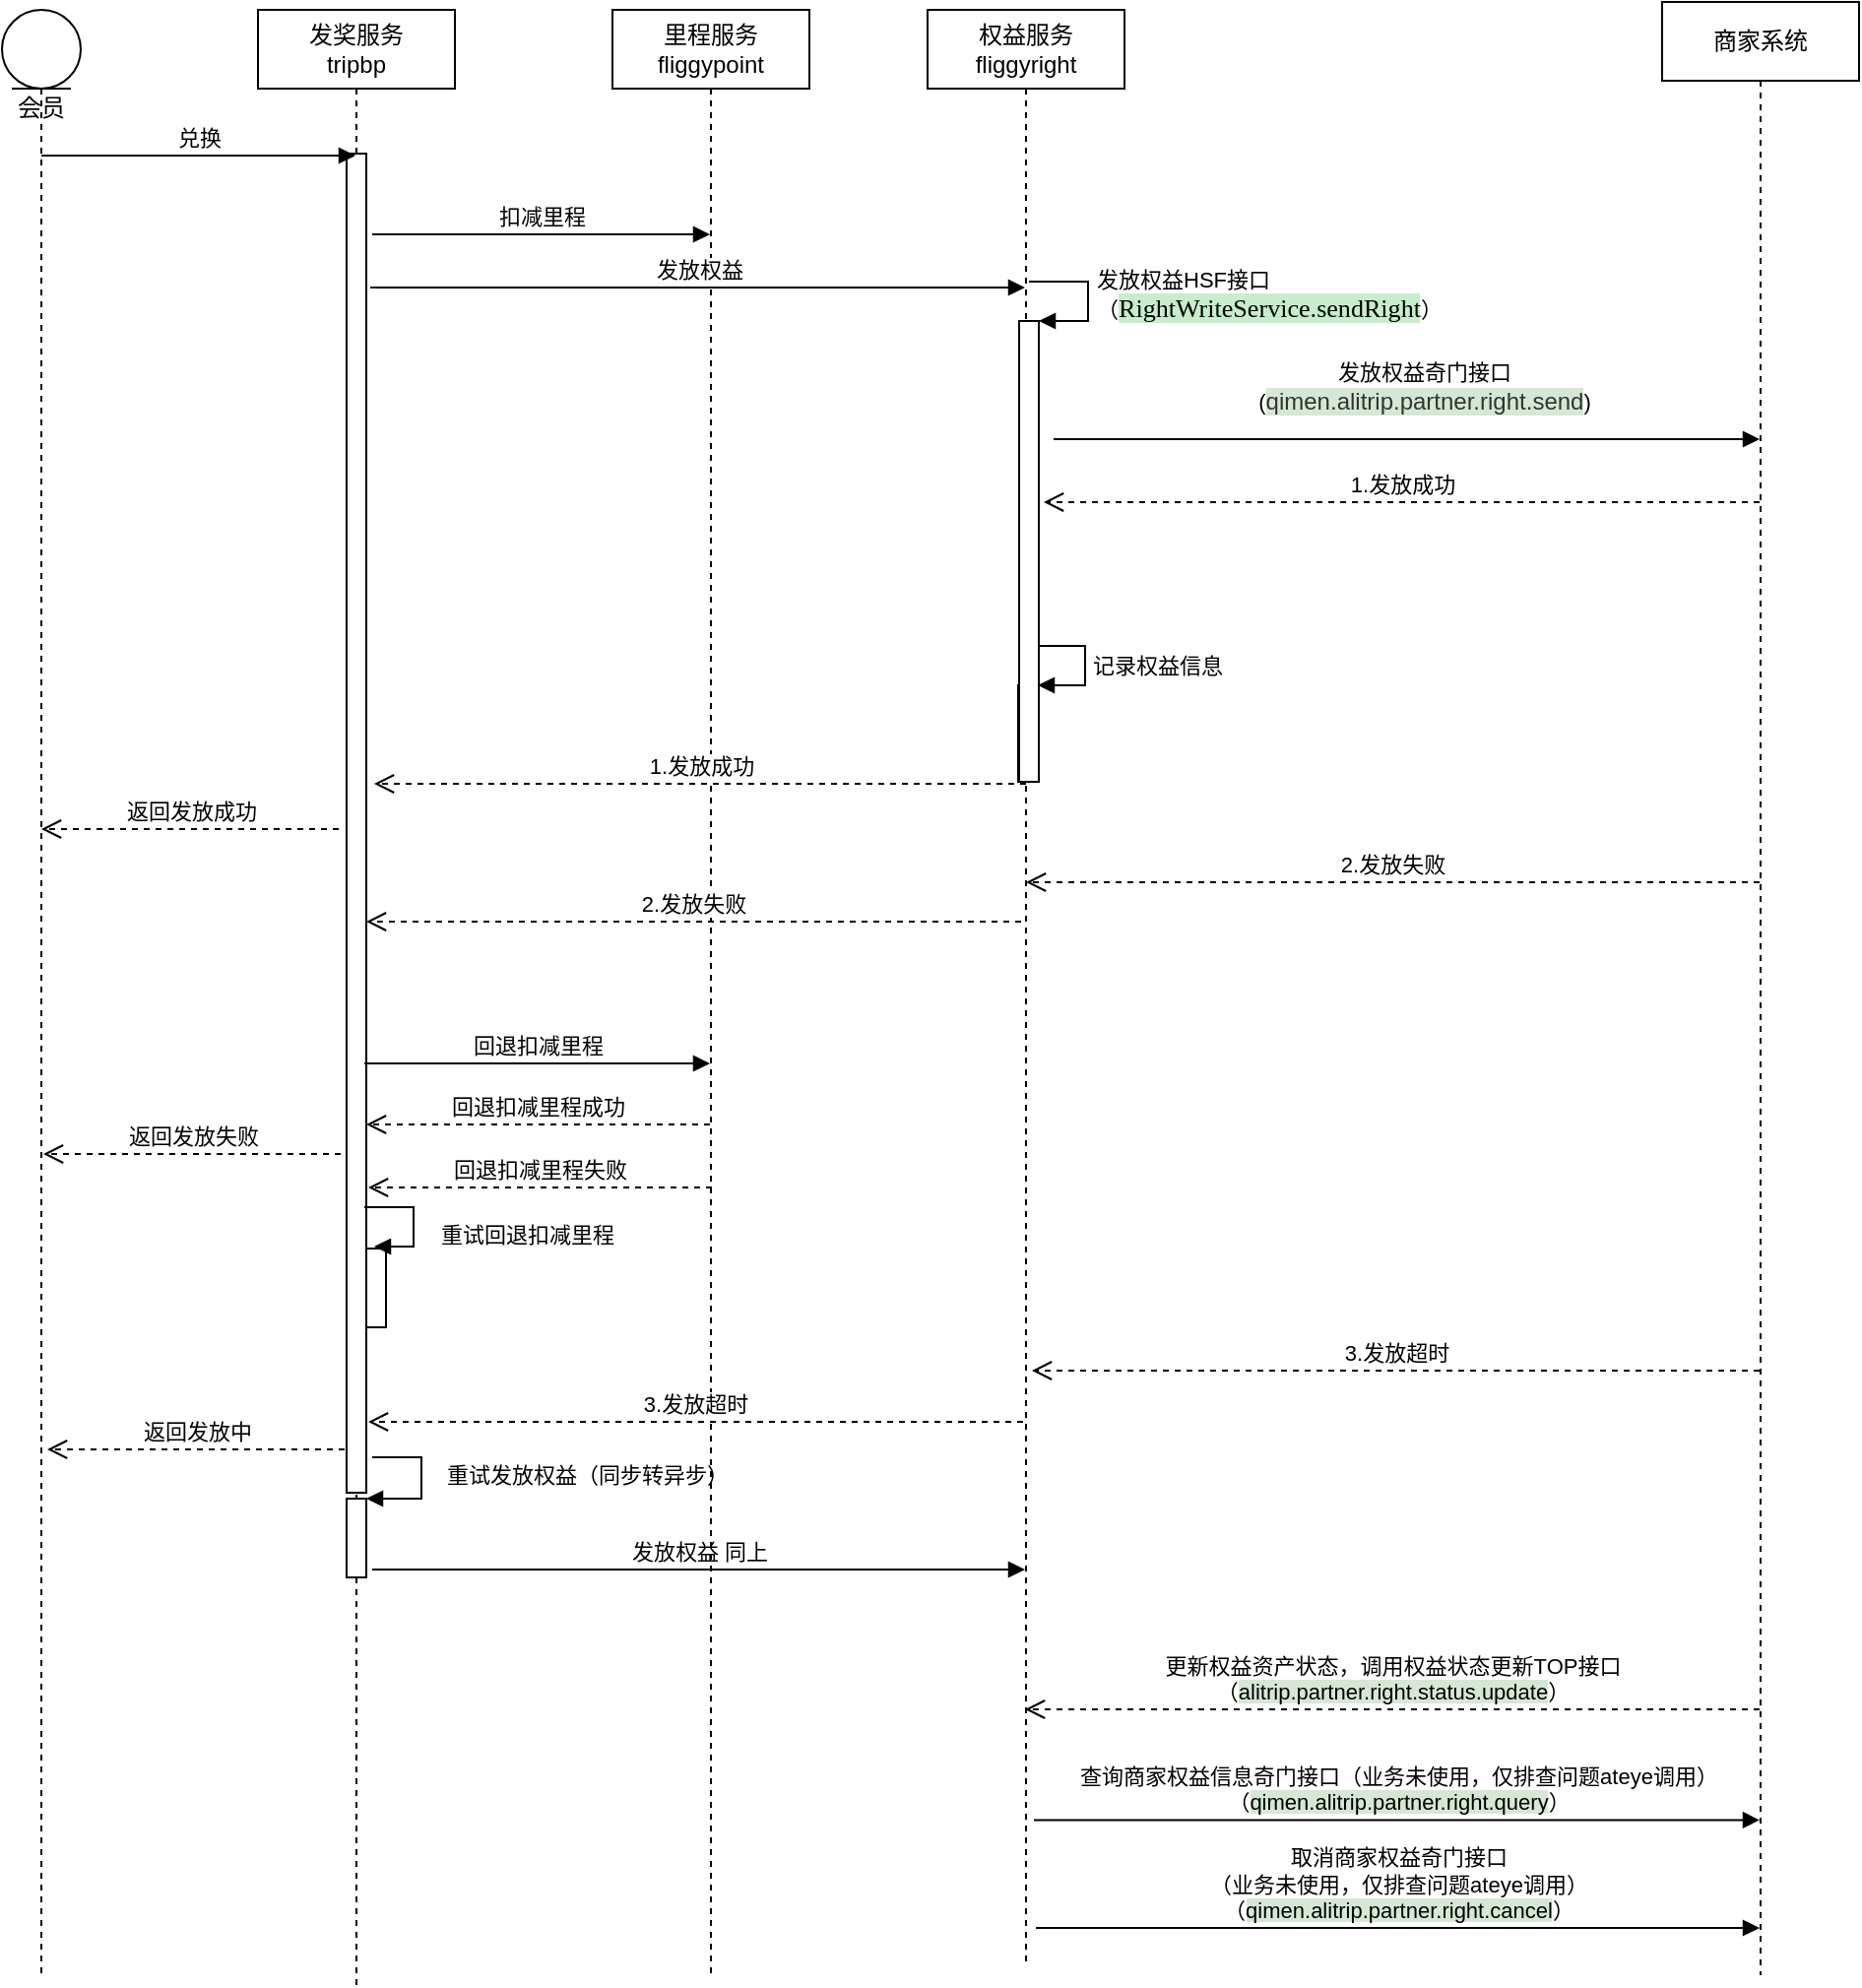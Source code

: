 <mxfile version="14.4.9" type="github">
  <diagram id="kgpKYQtTHZ0yAKxKKP6v" name="里程兑换权益">
    <mxGraphModel dx="1156" dy="591" grid="0" gridSize="10" guides="1" tooltips="1" connect="1" arrows="1" fold="1" page="1" pageScale="1" pageWidth="850" pageHeight="1100" math="0" shadow="0">
      <root>
        <mxCell id="0" />
        <mxCell id="1" parent="0" />
        <mxCell id="FH1td1RMcZ_clcuvKmDr-2" value="发奖服务&lt;br&gt;tripbp" style="shape=umlLifeline;perimeter=lifelinePerimeter;whiteSpace=wrap;html=1;container=1;collapsible=0;recursiveResize=0;outlineConnect=0;" vertex="1" parent="1">
          <mxGeometry x="179" y="96" width="100" height="1003" as="geometry" />
        </mxCell>
        <mxCell id="FH1td1RMcZ_clcuvKmDr-3" value="" style="html=1;points=[];perimeter=orthogonalPerimeter;" vertex="1" parent="FH1td1RMcZ_clcuvKmDr-2">
          <mxGeometry x="45" y="73" width="10" height="680" as="geometry" />
        </mxCell>
        <mxCell id="FH1td1RMcZ_clcuvKmDr-4" value="回退扣减里程成功" style="html=1;verticalAlign=bottom;endArrow=open;dashed=1;endSize=8;" edge="1" parent="FH1td1RMcZ_clcuvKmDr-2">
          <mxGeometry relative="1" as="geometry">
            <mxPoint x="229.5" y="566" as="sourcePoint" />
            <mxPoint x="55" y="566" as="targetPoint" />
          </mxGeometry>
        </mxCell>
        <mxCell id="FH1td1RMcZ_clcuvKmDr-5" value="" style="html=1;points=[];perimeter=orthogonalPerimeter;" vertex="1" parent="FH1td1RMcZ_clcuvKmDr-2">
          <mxGeometry x="55" y="629" width="10" height="40" as="geometry" />
        </mxCell>
        <mxCell id="FH1td1RMcZ_clcuvKmDr-6" value="重试回退扣减里程" style="edgeStyle=orthogonalEdgeStyle;html=1;align=left;spacingLeft=2;endArrow=block;rounded=0;entryX=1;entryY=0;" edge="1" parent="FH1td1RMcZ_clcuvKmDr-2">
          <mxGeometry x="0.2" y="10" relative="1" as="geometry">
            <mxPoint x="54" y="608" as="sourcePoint" />
            <Array as="points">
              <mxPoint x="79" y="608" />
            </Array>
            <mxPoint x="59" y="628" as="targetPoint" />
            <mxPoint as="offset" />
          </mxGeometry>
        </mxCell>
        <mxCell id="FH1td1RMcZ_clcuvKmDr-7" value="" style="html=1;points=[];perimeter=orthogonalPerimeter;" vertex="1" parent="FH1td1RMcZ_clcuvKmDr-2">
          <mxGeometry x="45" y="756" width="10" height="40" as="geometry" />
        </mxCell>
        <mxCell id="FH1td1RMcZ_clcuvKmDr-8" value="重试发放权益（同步转异步）" style="edgeStyle=orthogonalEdgeStyle;html=1;align=left;spacingLeft=2;endArrow=block;rounded=0;entryX=1;entryY=0;" edge="1" parent="FH1td1RMcZ_clcuvKmDr-2" target="FH1td1RMcZ_clcuvKmDr-7">
          <mxGeometry x="-0.077" y="9" relative="1" as="geometry">
            <mxPoint x="58" y="735" as="sourcePoint" />
            <Array as="points">
              <mxPoint x="83" y="735" />
            </Array>
            <mxPoint as="offset" />
          </mxGeometry>
        </mxCell>
        <mxCell id="oEU1MkFUp87RmnOmF4eI-3" value="发放权益 同上" style="html=1;verticalAlign=bottom;endArrow=block;" edge="1" parent="FH1td1RMcZ_clcuvKmDr-2" target="FH1td1RMcZ_clcuvKmDr-14">
          <mxGeometry width="80" relative="1" as="geometry">
            <mxPoint x="58" y="792" as="sourcePoint" />
            <mxPoint x="138" y="792" as="targetPoint" />
          </mxGeometry>
        </mxCell>
        <mxCell id="oEU1MkFUp87RmnOmF4eI-4" value="更新权益资产状态，调用权益状态更新TOP接口&lt;br&gt;（&lt;span style=&quot;background-color: rgb(213 , 232 , 212)&quot;&gt;&lt;span class=&quot;ne-text&quot;&gt;alitrip.partner.right.&lt;/span&gt;&lt;span class=&quot;ne-text&quot;&gt;status.&lt;/span&gt;&lt;span class=&quot;ne-text&quot;&gt;update&lt;/span&gt;&lt;/span&gt;）" style="html=1;verticalAlign=bottom;endArrow=open;dashed=1;endSize=8;" edge="1" parent="FH1td1RMcZ_clcuvKmDr-2" source="FH1td1RMcZ_clcuvKmDr-19">
          <mxGeometry relative="1" as="geometry">
            <mxPoint x="723.5" y="863" as="sourcePoint" />
            <mxPoint x="389.5" y="863" as="targetPoint" />
          </mxGeometry>
        </mxCell>
        <mxCell id="FH1td1RMcZ_clcuvKmDr-9" value="会员" style="shape=umlLifeline;participant=umlEntity;perimeter=lifelinePerimeter;whiteSpace=wrap;html=1;container=1;collapsible=0;recursiveResize=0;verticalAlign=top;spacingTop=36;outlineConnect=0;" vertex="1" parent="1">
          <mxGeometry x="49" y="96" width="40" height="999" as="geometry" />
        </mxCell>
        <mxCell id="FH1td1RMcZ_clcuvKmDr-10" value="兑换" style="html=1;verticalAlign=bottom;endArrow=block;" edge="1" parent="FH1td1RMcZ_clcuvKmDr-9">
          <mxGeometry width="80" relative="1" as="geometry">
            <mxPoint x="20" y="74" as="sourcePoint" />
            <mxPoint x="179.5" y="74" as="targetPoint" />
          </mxGeometry>
        </mxCell>
        <mxCell id="FH1td1RMcZ_clcuvKmDr-11" value="返回发放成功" style="html=1;verticalAlign=bottom;endArrow=open;dashed=1;endSize=8;" edge="1" parent="FH1td1RMcZ_clcuvKmDr-9">
          <mxGeometry relative="1" as="geometry">
            <mxPoint x="171" y="416" as="sourcePoint" />
            <mxPoint x="20" y="416" as="targetPoint" />
          </mxGeometry>
        </mxCell>
        <mxCell id="FH1td1RMcZ_clcuvKmDr-12" value="里程服务 fliggypoint" style="shape=umlLifeline;perimeter=lifelinePerimeter;whiteSpace=wrap;html=1;container=1;collapsible=0;recursiveResize=0;outlineConnect=0;" vertex="1" parent="1">
          <mxGeometry x="359" y="96" width="100" height="998" as="geometry" />
        </mxCell>
        <mxCell id="FH1td1RMcZ_clcuvKmDr-13" value="扣减里程" style="html=1;verticalAlign=bottom;endArrow=block;" edge="1" parent="1">
          <mxGeometry width="80" relative="1" as="geometry">
            <mxPoint x="237" y="210" as="sourcePoint" />
            <mxPoint x="408.5" y="210" as="targetPoint" />
          </mxGeometry>
        </mxCell>
        <mxCell id="FH1td1RMcZ_clcuvKmDr-14" value="权益服务 fliggyright" style="shape=umlLifeline;perimeter=lifelinePerimeter;whiteSpace=wrap;html=1;container=1;collapsible=0;recursiveResize=0;outlineConnect=0;" vertex="1" parent="1">
          <mxGeometry x="519" y="96" width="100" height="994" as="geometry" />
        </mxCell>
        <mxCell id="FH1td1RMcZ_clcuvKmDr-16" value="" style="html=1;points=[];perimeter=orthogonalPerimeter;" vertex="1" parent="FH1td1RMcZ_clcuvKmDr-14">
          <mxGeometry x="46" y="343" width="10" height="49" as="geometry" />
        </mxCell>
        <mxCell id="FH1td1RMcZ_clcuvKmDr-17" value="记录权益信息" style="edgeStyle=orthogonalEdgeStyle;html=1;align=left;spacingLeft=2;endArrow=block;rounded=0;entryX=1;entryY=0;" edge="1" parent="FH1td1RMcZ_clcuvKmDr-14" target="FH1td1RMcZ_clcuvKmDr-16">
          <mxGeometry relative="1" as="geometry">
            <mxPoint x="55" y="323" as="sourcePoint" />
            <Array as="points">
              <mxPoint x="80" y="323" />
            </Array>
          </mxGeometry>
        </mxCell>
        <mxCell id="oEU1MkFUp87RmnOmF4eI-1" value="" style="html=1;points=[];perimeter=orthogonalPerimeter;" vertex="1" parent="FH1td1RMcZ_clcuvKmDr-14">
          <mxGeometry x="46.5" y="158" width="10" height="234" as="geometry" />
        </mxCell>
        <mxCell id="oEU1MkFUp87RmnOmF4eI-2" value="发放权益HSF接口&lt;br&gt;（&lt;span style=&quot;background-color: rgb(199 , 237 , 204) ; font-family: &amp;#34;menlo&amp;#34; ; font-size: 9.8pt&quot;&gt;RightWriteService.&lt;/span&gt;&lt;span style=&quot;background-color: rgb(199 , 237 , 204) ; font-family: &amp;#34;menlo&amp;#34; ; font-size: 9.8pt&quot;&gt;sendRight&lt;/span&gt;）" style="edgeStyle=orthogonalEdgeStyle;html=1;align=left;spacingLeft=2;endArrow=block;rounded=0;entryX=1;entryY=0;" edge="1" target="oEU1MkFUp87RmnOmF4eI-1" parent="FH1td1RMcZ_clcuvKmDr-14">
          <mxGeometry relative="1" as="geometry">
            <mxPoint x="51.5" y="137.998" as="sourcePoint" />
            <Array as="points">
              <mxPoint x="81.5" y="137.998" />
            </Array>
          </mxGeometry>
        </mxCell>
        <mxCell id="oEU1MkFUp87RmnOmF4eI-7" value="&lt;div class=&quot;lake-content&quot;&gt;&lt;span class=&quot;ne-text&quot;&gt;取消商家权益奇门接口&lt;/span&gt;&lt;/div&gt;（业务未使用，仅排查问题ateye调用）&lt;div class=&quot;lake-content&quot;&gt;&lt;span class=&quot;ne-text&quot;&gt;（&lt;/span&gt;&lt;span style=&quot;background-color: rgb(213 , 232 , 212)&quot;&gt;qimen.alitrip.partner.right.cancel&lt;/span&gt;）&lt;/div&gt;" style="html=1;verticalAlign=bottom;endArrow=block;" edge="1" parent="FH1td1RMcZ_clcuvKmDr-14" target="FH1td1RMcZ_clcuvKmDr-19">
          <mxGeometry width="80" relative="1" as="geometry">
            <mxPoint x="55" y="974" as="sourcePoint" />
            <mxPoint x="383.5" y="974" as="targetPoint" />
          </mxGeometry>
        </mxCell>
        <mxCell id="FH1td1RMcZ_clcuvKmDr-18" value="发放权益" style="html=1;verticalAlign=bottom;endArrow=block;exitX=1;exitY=0.319;exitDx=0;exitDy=0;exitPerimeter=0;" edge="1" parent="1" target="FH1td1RMcZ_clcuvKmDr-14">
          <mxGeometry width="80" relative="1" as="geometry">
            <mxPoint x="236" y="236.998" as="sourcePoint" />
            <mxPoint x="570.5" y="236.998" as="targetPoint" />
          </mxGeometry>
        </mxCell>
        <mxCell id="FH1td1RMcZ_clcuvKmDr-19" value="商家系统" style="shape=umlLifeline;perimeter=lifelinePerimeter;whiteSpace=wrap;html=1;container=1;collapsible=0;recursiveResize=0;outlineConnect=0;" vertex="1" parent="1">
          <mxGeometry x="892" y="92" width="100" height="1002" as="geometry" />
        </mxCell>
        <mxCell id="FH1td1RMcZ_clcuvKmDr-20" value="发放权益奇门接口&lt;br&gt;(&lt;span style=&quot;color: rgb(51 , 51 , 51) ; font-family: &amp;#34;tahoma&amp;#34; , &amp;#34;microsoft yahei&amp;#34; , &amp;#34;simsun&amp;#34; , sans-serif ; font-size: 12px ; background-color: rgb(213 , 232 , 212)&quot;&gt;qimen.alitrip.partner.right.send&lt;/span&gt;)" style="html=1;verticalAlign=bottom;endArrow=block;" edge="1" parent="1" target="FH1td1RMcZ_clcuvKmDr-19">
          <mxGeometry x="0.047" y="10" width="80" relative="1" as="geometry">
            <mxPoint x="583" y="314" as="sourcePoint" />
            <mxPoint x="753" y="314" as="targetPoint" />
            <mxPoint as="offset" />
          </mxGeometry>
        </mxCell>
        <mxCell id="FH1td1RMcZ_clcuvKmDr-21" value="1.发放成功" style="html=1;verticalAlign=bottom;endArrow=open;dashed=1;endSize=8;" edge="1" parent="1">
          <mxGeometry relative="1" as="geometry">
            <mxPoint x="569" y="489" as="sourcePoint" />
            <mxPoint x="238" y="489" as="targetPoint" />
          </mxGeometry>
        </mxCell>
        <mxCell id="FH1td1RMcZ_clcuvKmDr-22" value="2.发放失败" style="html=1;verticalAlign=bottom;endArrow=open;dashed=1;endSize=8;" edge="1" parent="1" source="FH1td1RMcZ_clcuvKmDr-19">
          <mxGeometry relative="1" as="geometry">
            <mxPoint x="738.5" y="539" as="sourcePoint" />
            <mxPoint x="569" y="539" as="targetPoint" />
          </mxGeometry>
        </mxCell>
        <mxCell id="FH1td1RMcZ_clcuvKmDr-23" value="3.发放超时" style="html=1;verticalAlign=bottom;endArrow=open;dashed=1;endSize=8;" edge="1" parent="1" source="FH1td1RMcZ_clcuvKmDr-19">
          <mxGeometry relative="1" as="geometry">
            <mxPoint x="741.5" y="787" as="sourcePoint" />
            <mxPoint x="572" y="787" as="targetPoint" />
          </mxGeometry>
        </mxCell>
        <mxCell id="FH1td1RMcZ_clcuvKmDr-24" value="2.发放失败" style="html=1;verticalAlign=bottom;endArrow=open;dashed=1;endSize=8;" edge="1" parent="1">
          <mxGeometry relative="1" as="geometry">
            <mxPoint x="566.5" y="559" as="sourcePoint" />
            <mxPoint x="234" y="559" as="targetPoint" />
          </mxGeometry>
        </mxCell>
        <mxCell id="FH1td1RMcZ_clcuvKmDr-25" value="回退扣减里程" style="html=1;verticalAlign=bottom;endArrow=block;" edge="1" parent="1">
          <mxGeometry width="80" relative="1" as="geometry">
            <mxPoint x="233" y="631" as="sourcePoint" />
            <mxPoint x="408.5" y="631" as="targetPoint" />
          </mxGeometry>
        </mxCell>
        <mxCell id="FH1td1RMcZ_clcuvKmDr-26" value="返回发放失败" style="html=1;verticalAlign=bottom;endArrow=open;dashed=1;endSize=8;" edge="1" parent="1">
          <mxGeometry relative="1" as="geometry">
            <mxPoint x="221" y="677" as="sourcePoint" />
            <mxPoint x="70" y="677" as="targetPoint" />
          </mxGeometry>
        </mxCell>
        <mxCell id="FH1td1RMcZ_clcuvKmDr-27" value="回退扣减里程失败" style="html=1;verticalAlign=bottom;endArrow=open;dashed=1;endSize=8;" edge="1" parent="1">
          <mxGeometry relative="1" as="geometry">
            <mxPoint x="409.5" y="694" as="sourcePoint" />
            <mxPoint x="235" y="694" as="targetPoint" />
          </mxGeometry>
        </mxCell>
        <mxCell id="FH1td1RMcZ_clcuvKmDr-28" value="3.发放超时" style="html=1;verticalAlign=bottom;endArrow=open;dashed=1;endSize=8;" edge="1" parent="1">
          <mxGeometry relative="1" as="geometry">
            <mxPoint x="567.5" y="813" as="sourcePoint" />
            <mxPoint x="235" y="813" as="targetPoint" />
          </mxGeometry>
        </mxCell>
        <mxCell id="FH1td1RMcZ_clcuvKmDr-29" value="返回发放中" style="html=1;verticalAlign=bottom;endArrow=open;dashed=1;endSize=8;" edge="1" parent="1">
          <mxGeometry relative="1" as="geometry">
            <mxPoint x="223" y="827" as="sourcePoint" />
            <mxPoint x="72" y="827" as="targetPoint" />
          </mxGeometry>
        </mxCell>
        <mxCell id="FH1td1RMcZ_clcuvKmDr-15" value="1.发放成功" style="html=1;verticalAlign=bottom;endArrow=open;dashed=1;endSize=8;" edge="1" parent="1" source="FH1td1RMcZ_clcuvKmDr-19">
          <mxGeometry relative="1" as="geometry">
            <mxPoint x="747.5" y="346" as="sourcePoint" />
            <mxPoint x="578" y="346" as="targetPoint" />
          </mxGeometry>
        </mxCell>
        <mxCell id="oEU1MkFUp87RmnOmF4eI-5" value="&lt;div class=&quot;lake-content&quot;&gt;&lt;span class=&quot;ne-text&quot;&gt;查询商家权益信息奇门接口（业务未使用，仅排查问题ateye调用）&lt;/span&gt;&lt;/div&gt;&lt;div class=&quot;lake-content&quot;&gt;&lt;span class=&quot;ne-text&quot;&gt;（&lt;/span&gt;&lt;span style=&quot;background-color: rgb(213 , 232 , 212)&quot;&gt;qimen.alitrip.partner.right.query&lt;/span&gt;）&lt;/div&gt;" style="html=1;verticalAlign=bottom;endArrow=block;exitX=0.54;exitY=0.964;exitDx=0;exitDy=0;exitPerimeter=0;" edge="1" parent="1" target="FH1td1RMcZ_clcuvKmDr-19">
          <mxGeometry width="80" relative="1" as="geometry">
            <mxPoint x="573" y="1015.216" as="sourcePoint" />
            <mxPoint x="902.5" y="1015.216" as="targetPoint" />
          </mxGeometry>
        </mxCell>
      </root>
    </mxGraphModel>
  </diagram>
</mxfile>
